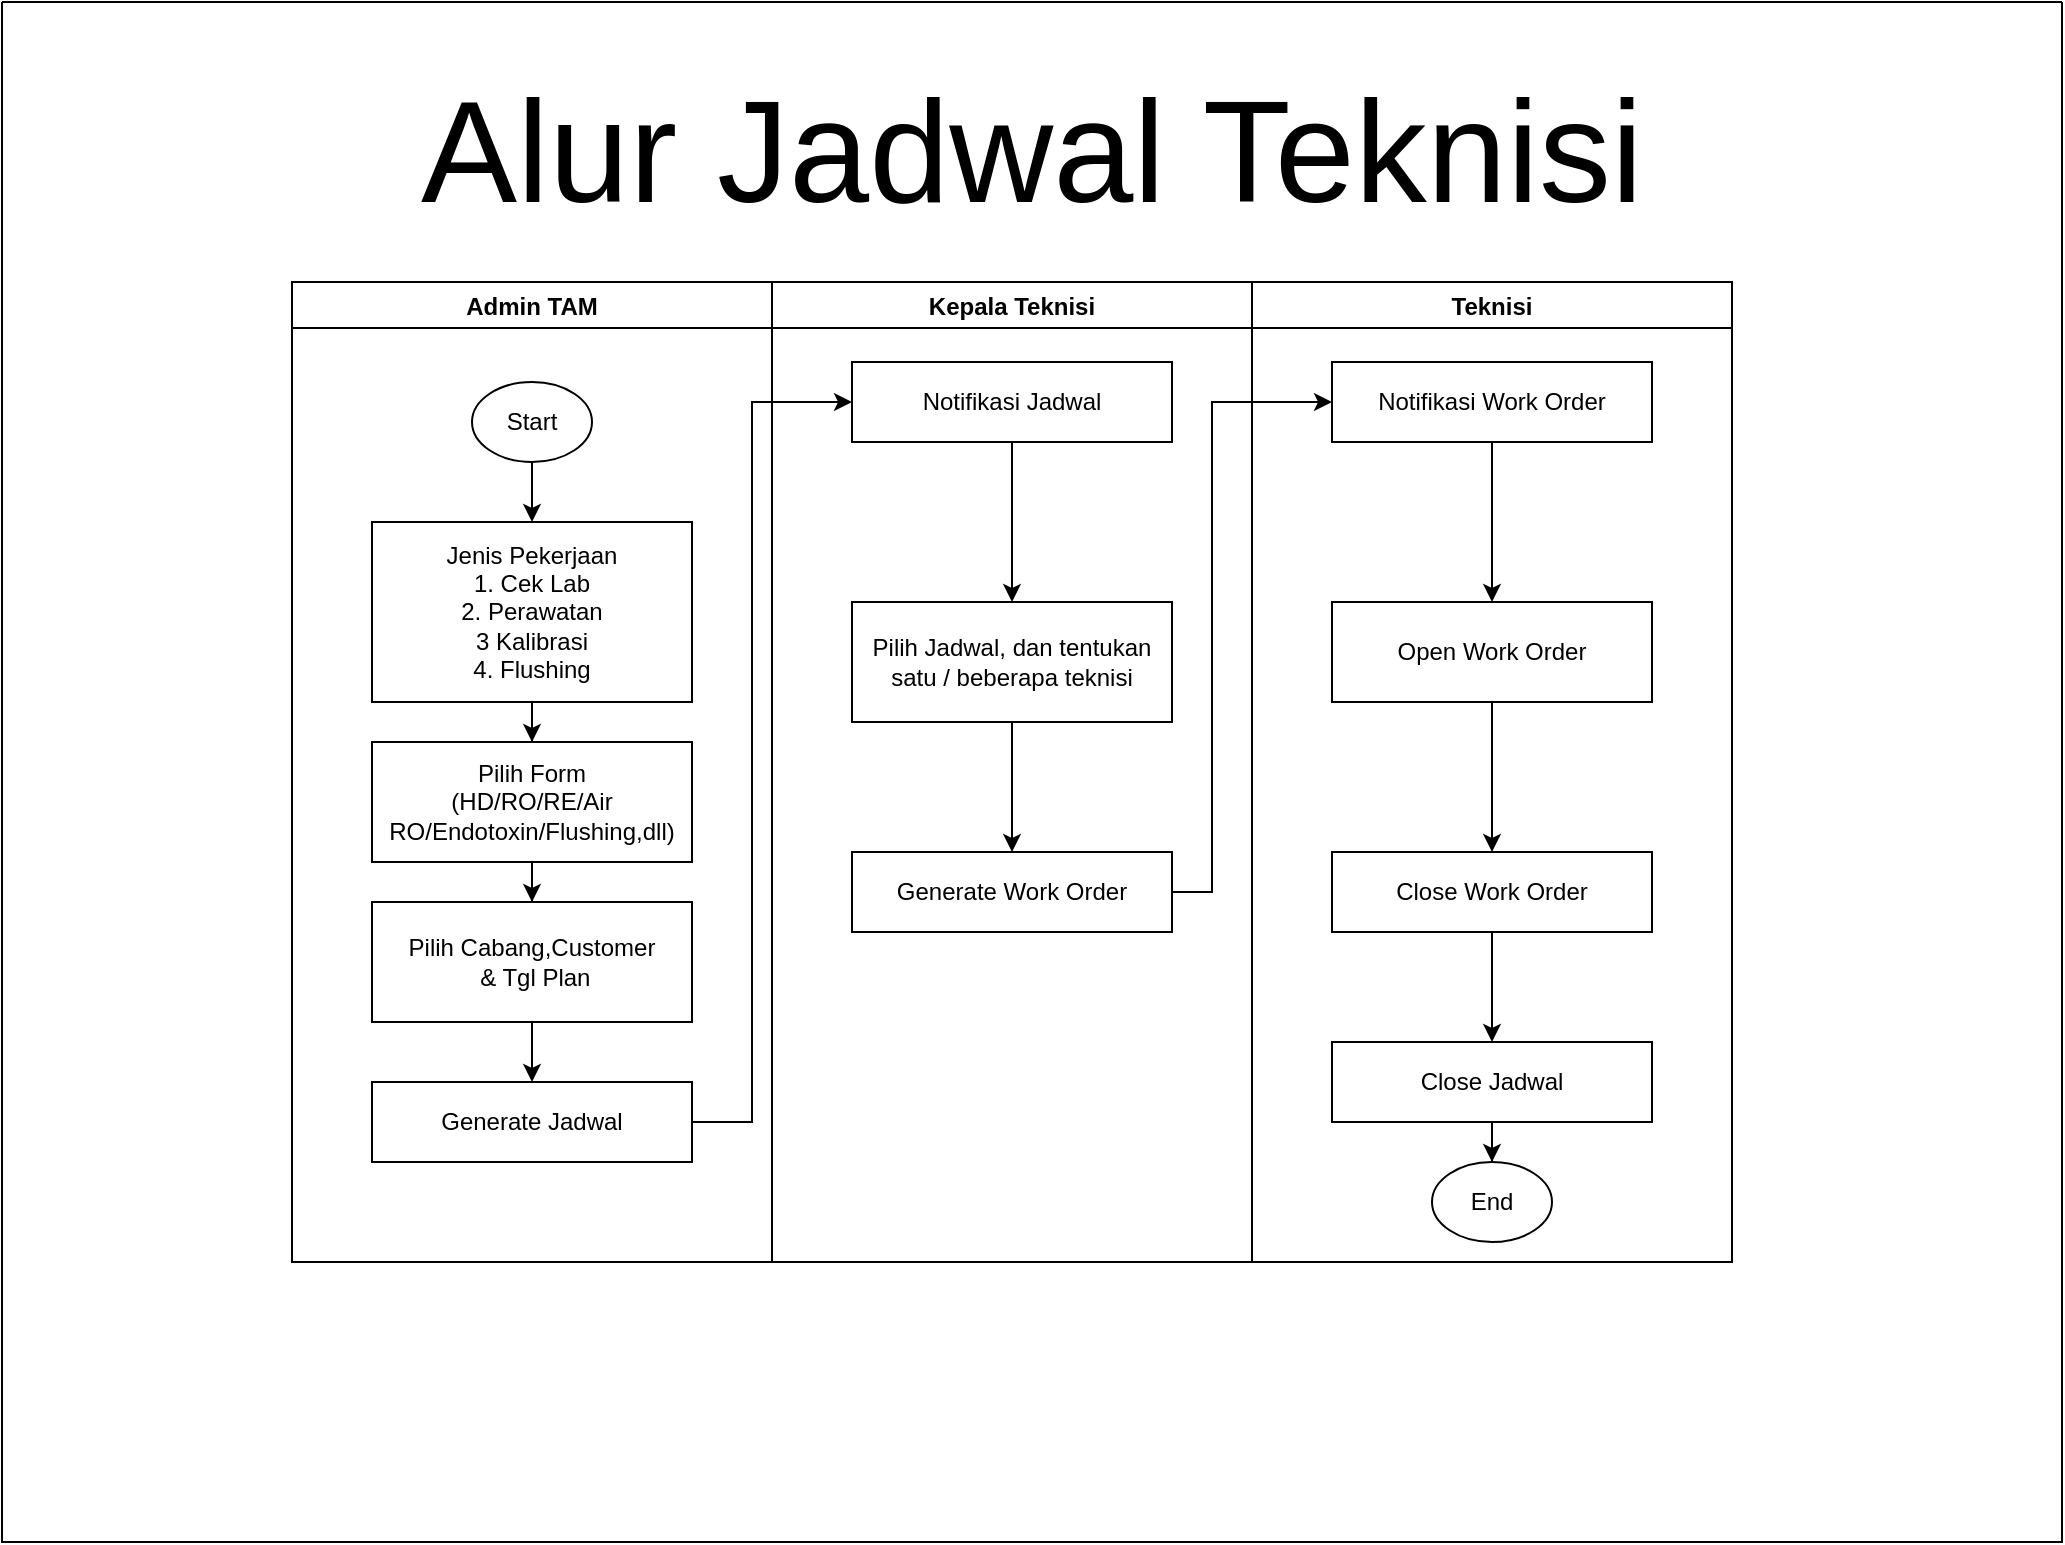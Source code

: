 <mxfile version="20.0.3" type="github">
  <diagram id="heF42tK0-nWUcTl0MbST" name="Page-1">
    <mxGraphModel dx="1102" dy="525" grid="1" gridSize="10" guides="1" tooltips="1" connect="1" arrows="1" fold="1" page="1" pageScale="1" pageWidth="1100" pageHeight="850" math="0" shadow="0">
      <root>
        <mxCell id="0" />
        <mxCell id="1" parent="0" />
        <mxCell id="oNU2_ZTcE6HAovYWYykF-1" value="" style="swimlane;startSize=0;" parent="1" vertex="1">
          <mxGeometry x="35" y="70" width="1030" height="770" as="geometry" />
        </mxCell>
        <mxCell id="oNU2_ZTcE6HAovYWYykF-2" value="Admin TAM" style="swimlane;" parent="oNU2_ZTcE6HAovYWYykF-1" vertex="1">
          <mxGeometry x="145" y="140" width="240" height="490" as="geometry" />
        </mxCell>
        <mxCell id="grdYsD_Fw5c4Xq2-s2eK-11" value="" style="edgeStyle=orthogonalEdgeStyle;rounded=0;orthogonalLoop=1;jettySize=auto;html=1;" parent="oNU2_ZTcE6HAovYWYykF-2" source="grdYsD_Fw5c4Xq2-s2eK-1" target="grdYsD_Fw5c4Xq2-s2eK-7" edge="1">
          <mxGeometry relative="1" as="geometry" />
        </mxCell>
        <mxCell id="grdYsD_Fw5c4Xq2-s2eK-1" value="Start" style="ellipse;whiteSpace=wrap;html=1;" parent="oNU2_ZTcE6HAovYWYykF-2" vertex="1">
          <mxGeometry x="90" y="50" width="60" height="40" as="geometry" />
        </mxCell>
        <mxCell id="grdYsD_Fw5c4Xq2-s2eK-12" value="" style="edgeStyle=orthogonalEdgeStyle;rounded=0;orthogonalLoop=1;jettySize=auto;html=1;" parent="oNU2_ZTcE6HAovYWYykF-2" source="grdYsD_Fw5c4Xq2-s2eK-7" target="grdYsD_Fw5c4Xq2-s2eK-8" edge="1">
          <mxGeometry relative="1" as="geometry" />
        </mxCell>
        <mxCell id="grdYsD_Fw5c4Xq2-s2eK-7" value="Jenis Pekerjaan&lt;br&gt;1. Cek Lab&lt;br&gt;2. Perawatan&lt;br&gt;3 Kalibrasi&lt;br&gt;4. Flushing" style="rounded=0;whiteSpace=wrap;html=1;" parent="oNU2_ZTcE6HAovYWYykF-2" vertex="1">
          <mxGeometry x="40" y="120" width="160" height="90" as="geometry" />
        </mxCell>
        <mxCell id="grdYsD_Fw5c4Xq2-s2eK-15" value="" style="edgeStyle=orthogonalEdgeStyle;rounded=0;orthogonalLoop=1;jettySize=auto;html=1;" parent="oNU2_ZTcE6HAovYWYykF-2" source="grdYsD_Fw5c4Xq2-s2eK-8" target="grdYsD_Fw5c4Xq2-s2eK-9" edge="1">
          <mxGeometry relative="1" as="geometry" />
        </mxCell>
        <mxCell id="grdYsD_Fw5c4Xq2-s2eK-8" value="Pilih Form&lt;br&gt;(HD/RO/RE/Air RO/Endotoxin/Flushing,dll)" style="rounded=0;whiteSpace=wrap;html=1;" parent="oNU2_ZTcE6HAovYWYykF-2" vertex="1">
          <mxGeometry x="40" y="230" width="160" height="60" as="geometry" />
        </mxCell>
        <mxCell id="grdYsD_Fw5c4Xq2-s2eK-18" value="" style="edgeStyle=orthogonalEdgeStyle;rounded=0;orthogonalLoop=1;jettySize=auto;html=1;" parent="oNU2_ZTcE6HAovYWYykF-2" source="grdYsD_Fw5c4Xq2-s2eK-9" target="grdYsD_Fw5c4Xq2-s2eK-17" edge="1">
          <mxGeometry relative="1" as="geometry" />
        </mxCell>
        <mxCell id="grdYsD_Fw5c4Xq2-s2eK-9" value="Pilih Cabang,Customer&lt;br&gt;&amp;nbsp;&amp;amp; Tgl Plan" style="rounded=0;whiteSpace=wrap;html=1;" parent="oNU2_ZTcE6HAovYWYykF-2" vertex="1">
          <mxGeometry x="40" y="310" width="160" height="60" as="geometry" />
        </mxCell>
        <mxCell id="grdYsD_Fw5c4Xq2-s2eK-17" value="Generate Jadwal" style="rounded=0;whiteSpace=wrap;html=1;" parent="oNU2_ZTcE6HAovYWYykF-2" vertex="1">
          <mxGeometry x="40" y="400" width="160" height="40" as="geometry" />
        </mxCell>
        <mxCell id="oNU2_ZTcE6HAovYWYykF-7" value="Kepala Teknisi" style="swimlane;" parent="oNU2_ZTcE6HAovYWYykF-1" vertex="1">
          <mxGeometry x="385" y="140" width="240" height="490" as="geometry" />
        </mxCell>
        <mxCell id="grdYsD_Fw5c4Xq2-s2eK-28" value="" style="edgeStyle=orthogonalEdgeStyle;rounded=0;orthogonalLoop=1;jettySize=auto;html=1;" parent="oNU2_ZTcE6HAovYWYykF-7" source="grdYsD_Fw5c4Xq2-s2eK-19" target="grdYsD_Fw5c4Xq2-s2eK-21" edge="1">
          <mxGeometry relative="1" as="geometry" />
        </mxCell>
        <mxCell id="grdYsD_Fw5c4Xq2-s2eK-19" value="Notifikasi Jadwal" style="rounded=0;whiteSpace=wrap;html=1;" parent="oNU2_ZTcE6HAovYWYykF-7" vertex="1">
          <mxGeometry x="40" y="40" width="160" height="40" as="geometry" />
        </mxCell>
        <mxCell id="grdYsD_Fw5c4Xq2-s2eK-29" value="" style="edgeStyle=orthogonalEdgeStyle;rounded=0;orthogonalLoop=1;jettySize=auto;html=1;" parent="oNU2_ZTcE6HAovYWYykF-7" source="grdYsD_Fw5c4Xq2-s2eK-21" target="grdYsD_Fw5c4Xq2-s2eK-22" edge="1">
          <mxGeometry relative="1" as="geometry" />
        </mxCell>
        <mxCell id="grdYsD_Fw5c4Xq2-s2eK-21" value="Pilih Jadwal, dan tentukan satu / beberapa teknisi" style="rounded=0;whiteSpace=wrap;html=1;" parent="oNU2_ZTcE6HAovYWYykF-7" vertex="1">
          <mxGeometry x="40" y="160" width="160" height="60" as="geometry" />
        </mxCell>
        <mxCell id="grdYsD_Fw5c4Xq2-s2eK-22" value="Generate Work Order" style="rounded=0;whiteSpace=wrap;html=1;" parent="oNU2_ZTcE6HAovYWYykF-7" vertex="1">
          <mxGeometry x="40" y="285" width="160" height="40" as="geometry" />
        </mxCell>
        <mxCell id="oNU2_ZTcE6HAovYWYykF-8" value="Teknisi" style="swimlane;" parent="oNU2_ZTcE6HAovYWYykF-1" vertex="1">
          <mxGeometry x="625" y="140" width="240" height="490" as="geometry" />
        </mxCell>
        <mxCell id="grdYsD_Fw5c4Xq2-s2eK-30" value="" style="edgeStyle=orthogonalEdgeStyle;rounded=0;orthogonalLoop=1;jettySize=auto;html=1;" parent="oNU2_ZTcE6HAovYWYykF-8" source="grdYsD_Fw5c4Xq2-s2eK-23" target="grdYsD_Fw5c4Xq2-s2eK-24" edge="1">
          <mxGeometry relative="1" as="geometry" />
        </mxCell>
        <mxCell id="grdYsD_Fw5c4Xq2-s2eK-23" value="Notifikasi Work Order" style="rounded=0;whiteSpace=wrap;html=1;" parent="oNU2_ZTcE6HAovYWYykF-8" vertex="1">
          <mxGeometry x="40" y="40" width="160" height="40" as="geometry" />
        </mxCell>
        <mxCell id="grdYsD_Fw5c4Xq2-s2eK-31" value="" style="edgeStyle=orthogonalEdgeStyle;rounded=0;orthogonalLoop=1;jettySize=auto;html=1;" parent="oNU2_ZTcE6HAovYWYykF-8" source="grdYsD_Fw5c4Xq2-s2eK-24" target="grdYsD_Fw5c4Xq2-s2eK-25" edge="1">
          <mxGeometry relative="1" as="geometry" />
        </mxCell>
        <mxCell id="grdYsD_Fw5c4Xq2-s2eK-24" value="Open Work Order" style="rounded=0;whiteSpace=wrap;html=1;" parent="oNU2_ZTcE6HAovYWYykF-8" vertex="1">
          <mxGeometry x="40" y="160" width="160" height="50" as="geometry" />
        </mxCell>
        <mxCell id="grdYsD_Fw5c4Xq2-s2eK-32" value="" style="edgeStyle=orthogonalEdgeStyle;rounded=0;orthogonalLoop=1;jettySize=auto;html=1;" parent="oNU2_ZTcE6HAovYWYykF-8" source="grdYsD_Fw5c4Xq2-s2eK-25" target="grdYsD_Fw5c4Xq2-s2eK-26" edge="1">
          <mxGeometry relative="1" as="geometry" />
        </mxCell>
        <mxCell id="grdYsD_Fw5c4Xq2-s2eK-25" value="Close Work Order" style="rounded=0;whiteSpace=wrap;html=1;" parent="oNU2_ZTcE6HAovYWYykF-8" vertex="1">
          <mxGeometry x="40" y="285" width="160" height="40" as="geometry" />
        </mxCell>
        <mxCell id="UCFafw5l2fuE-9qA-TwI-4" value="" style="edgeStyle=orthogonalEdgeStyle;rounded=0;orthogonalLoop=1;jettySize=auto;html=1;fontSize=12;" edge="1" parent="oNU2_ZTcE6HAovYWYykF-8" source="grdYsD_Fw5c4Xq2-s2eK-26" target="UCFafw5l2fuE-9qA-TwI-2">
          <mxGeometry relative="1" as="geometry" />
        </mxCell>
        <mxCell id="grdYsD_Fw5c4Xq2-s2eK-26" value="Close Jadwal" style="rounded=0;whiteSpace=wrap;html=1;" parent="oNU2_ZTcE6HAovYWYykF-8" vertex="1">
          <mxGeometry x="40" y="380" width="160" height="40" as="geometry" />
        </mxCell>
        <mxCell id="UCFafw5l2fuE-9qA-TwI-2" value="End" style="ellipse;whiteSpace=wrap;html=1;" vertex="1" parent="oNU2_ZTcE6HAovYWYykF-8">
          <mxGeometry x="90" y="440" width="60" height="40" as="geometry" />
        </mxCell>
        <mxCell id="grdYsD_Fw5c4Xq2-s2eK-20" style="edgeStyle=orthogonalEdgeStyle;rounded=0;orthogonalLoop=1;jettySize=auto;html=1;entryX=0;entryY=0.5;entryDx=0;entryDy=0;" parent="oNU2_ZTcE6HAovYWYykF-1" source="grdYsD_Fw5c4Xq2-s2eK-17" target="grdYsD_Fw5c4Xq2-s2eK-19" edge="1">
          <mxGeometry relative="1" as="geometry">
            <Array as="points">
              <mxPoint x="375" y="560" />
              <mxPoint x="375" y="200" />
            </Array>
          </mxGeometry>
        </mxCell>
        <mxCell id="grdYsD_Fw5c4Xq2-s2eK-33" style="edgeStyle=orthogonalEdgeStyle;rounded=0;orthogonalLoop=1;jettySize=auto;html=1;entryX=0;entryY=0.5;entryDx=0;entryDy=0;" parent="oNU2_ZTcE6HAovYWYykF-1" source="grdYsD_Fw5c4Xq2-s2eK-22" target="grdYsD_Fw5c4Xq2-s2eK-23" edge="1">
          <mxGeometry relative="1" as="geometry">
            <Array as="points">
              <mxPoint x="605" y="445" />
              <mxPoint x="605" y="200" />
            </Array>
          </mxGeometry>
        </mxCell>
        <mxCell id="grdYsD_Fw5c4Xq2-s2eK-34" value="Alur Jadwal Teknisi" style="text;html=1;strokeColor=none;fillColor=none;align=center;verticalAlign=middle;whiteSpace=wrap;rounded=0;fontSize=72;" parent="oNU2_ZTcE6HAovYWYykF-1" vertex="1">
          <mxGeometry x="50" y="60" width="930" height="30" as="geometry" />
        </mxCell>
      </root>
    </mxGraphModel>
  </diagram>
</mxfile>
